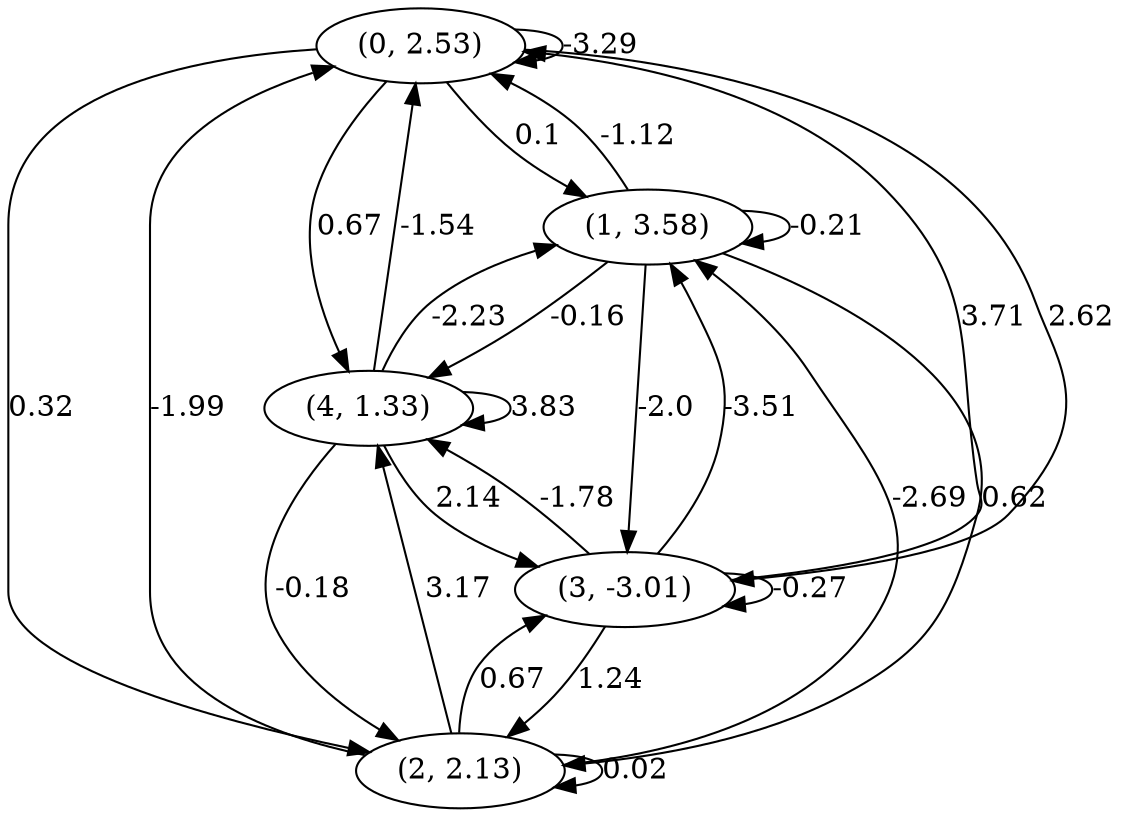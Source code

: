 digraph {
    0 [ label = "(0, 2.53)" ]
    1 [ label = "(1, 3.58)" ]
    2 [ label = "(2, 2.13)" ]
    3 [ label = "(3, -3.01)" ]
    4 [ label = "(4, 1.33)" ]
    0 -> 0 [ label = "-3.29" ]
    1 -> 1 [ label = "-0.21" ]
    2 -> 2 [ label = "0.02" ]
    3 -> 3 [ label = "-0.27" ]
    4 -> 4 [ label = "3.83" ]
    1 -> 0 [ label = "-1.12" ]
    2 -> 0 [ label = "-1.99" ]
    3 -> 0 [ label = "3.71" ]
    4 -> 0 [ label = "-1.54" ]
    0 -> 1 [ label = "0.1" ]
    2 -> 1 [ label = "-2.69" ]
    3 -> 1 [ label = "-3.51" ]
    4 -> 1 [ label = "-2.23" ]
    0 -> 2 [ label = "0.32" ]
    1 -> 2 [ label = "0.62" ]
    3 -> 2 [ label = "1.24" ]
    4 -> 2 [ label = "-0.18" ]
    0 -> 3 [ label = "2.62" ]
    1 -> 3 [ label = "-2.0" ]
    2 -> 3 [ label = "0.67" ]
    4 -> 3 [ label = "2.14" ]
    0 -> 4 [ label = "0.67" ]
    1 -> 4 [ label = "-0.16" ]
    2 -> 4 [ label = "3.17" ]
    3 -> 4 [ label = "-1.78" ]
}

